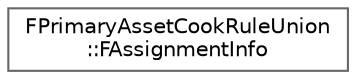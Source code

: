 digraph "Graphical Class Hierarchy"
{
 // INTERACTIVE_SVG=YES
 // LATEX_PDF_SIZE
  bgcolor="transparent";
  edge [fontname=Helvetica,fontsize=10,labelfontname=Helvetica,labelfontsize=10];
  node [fontname=Helvetica,fontsize=10,shape=box,height=0.2,width=0.4];
  rankdir="LR";
  Node0 [id="Node000000",label="FPrimaryAssetCookRuleUnion\l::FAssignmentInfo",height=0.2,width=0.4,color="grey40", fillcolor="white", style="filled",URL="$d3/d56/structFPrimaryAssetCookRuleUnion_1_1FAssignmentInfo.html",tooltip=" "];
}

